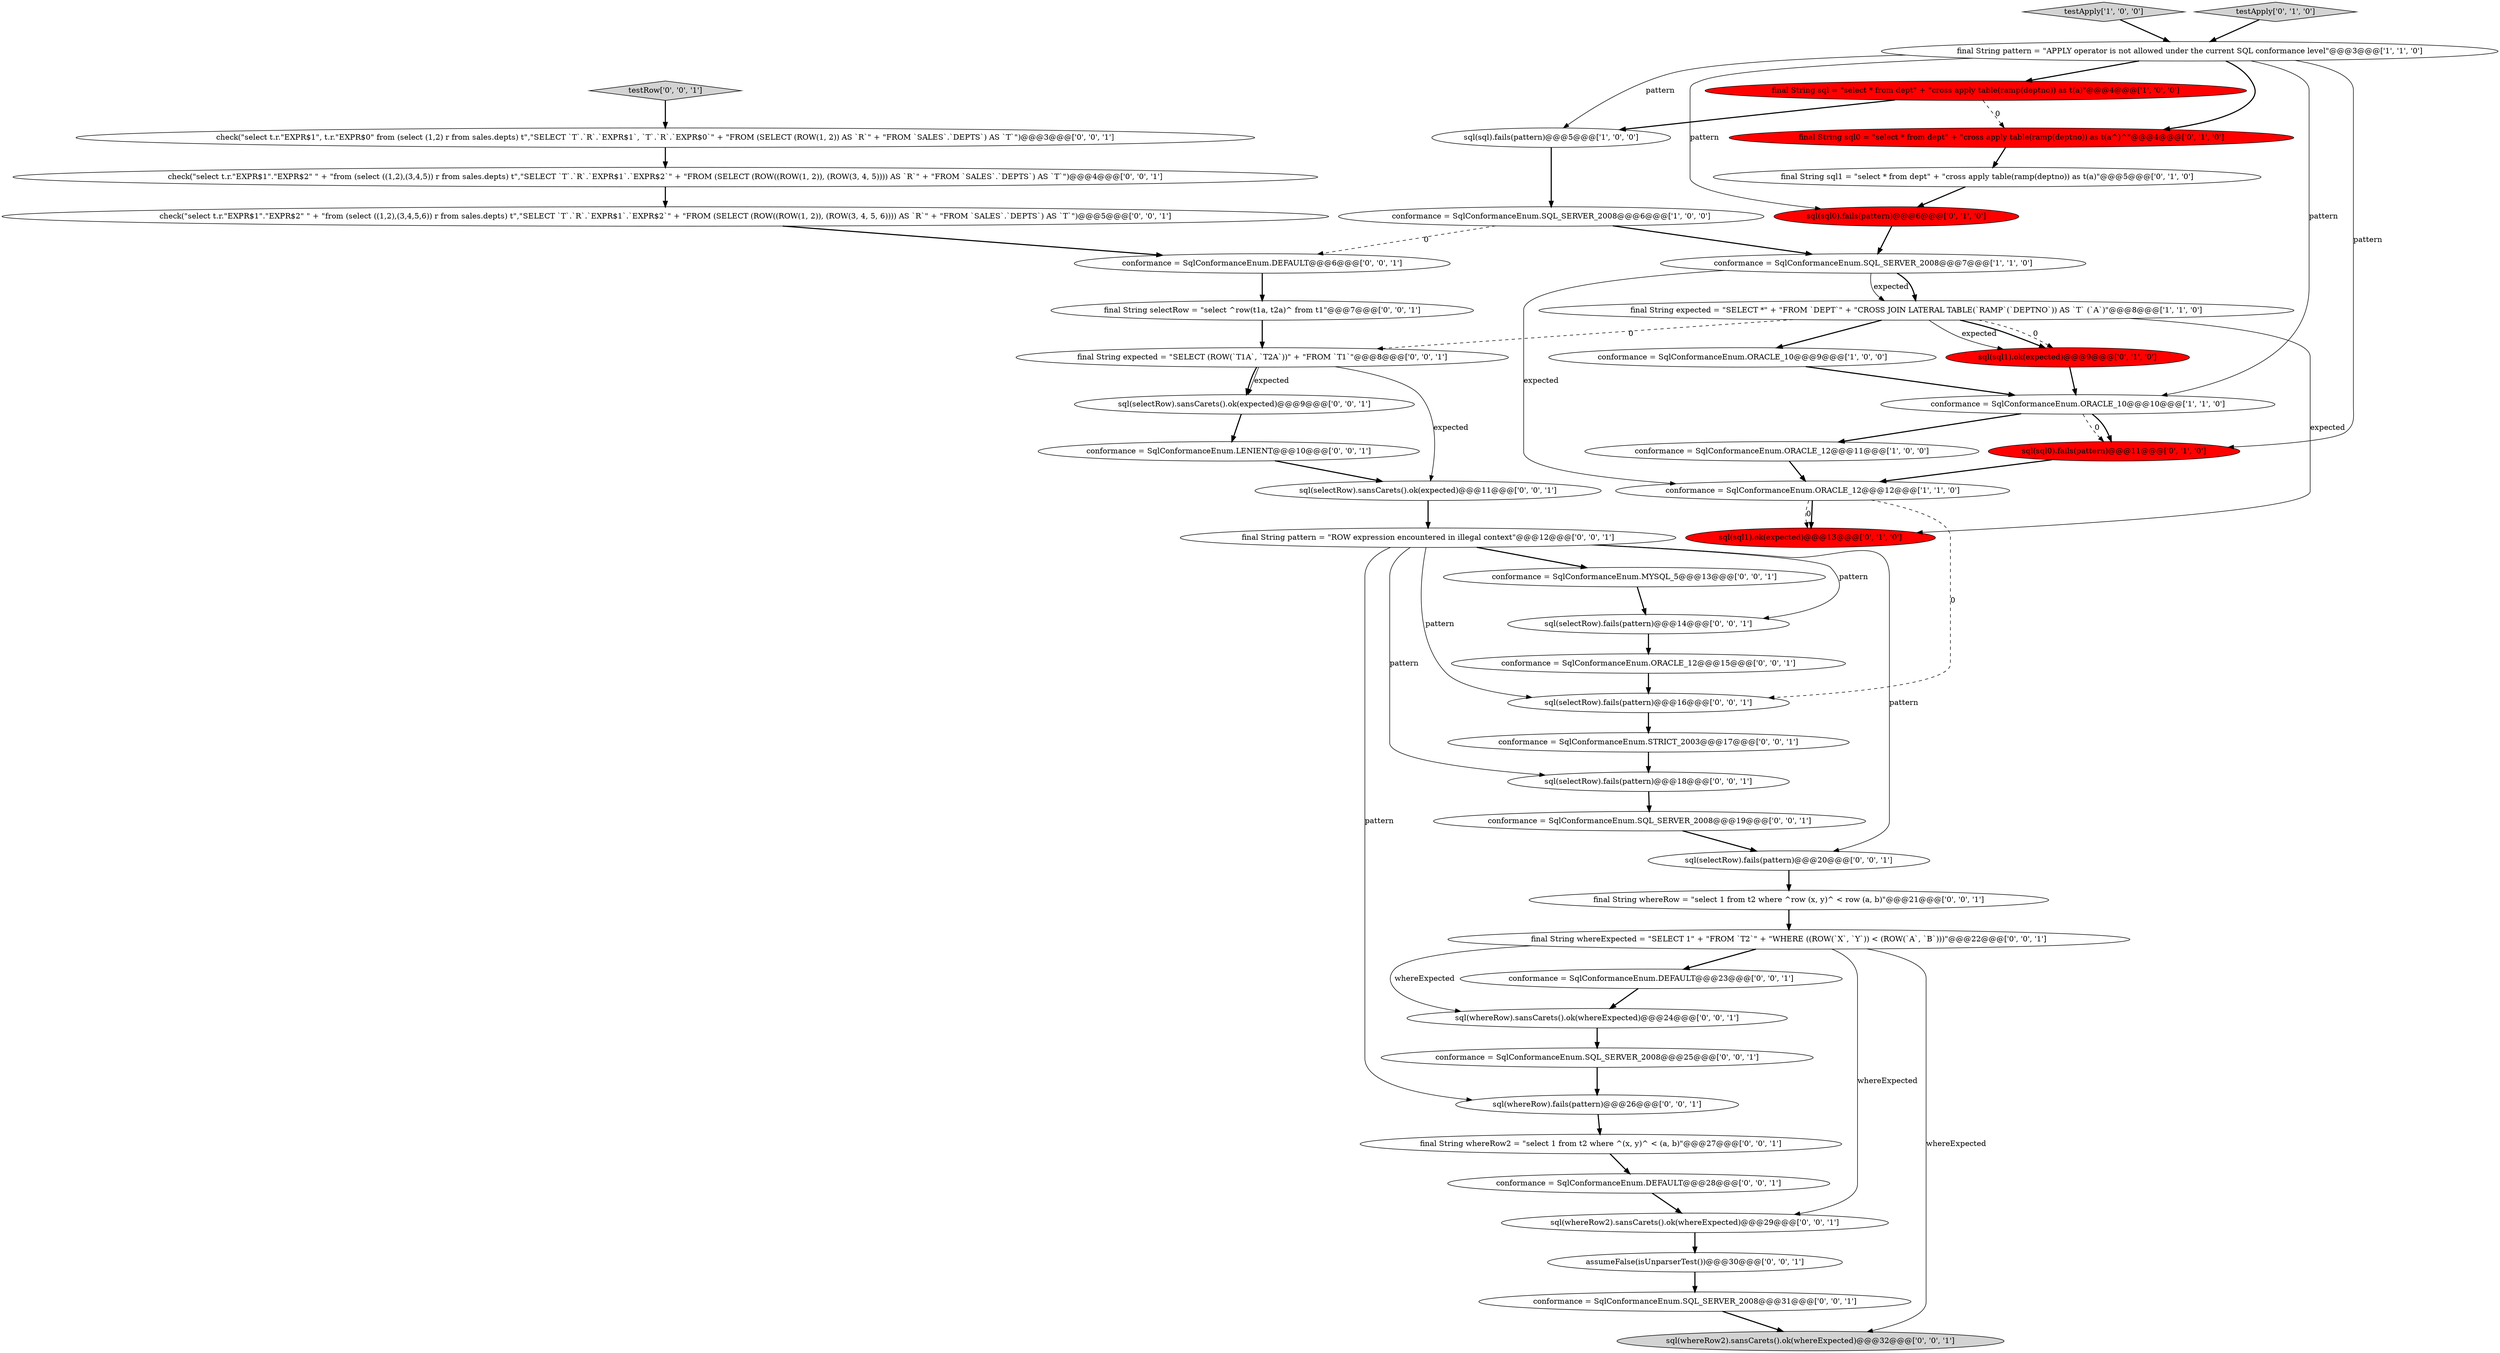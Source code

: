 digraph {
36 [style = filled, label = "conformance = SqlConformanceEnum.DEFAULT@@@6@@@['0', '0', '1']", fillcolor = white, shape = ellipse image = "AAA0AAABBB3BBB"];
8 [style = filled, label = "conformance = SqlConformanceEnum.SQL_SERVER_2008@@@7@@@['1', '1', '0']", fillcolor = white, shape = ellipse image = "AAA0AAABBB1BBB"];
28 [style = filled, label = "conformance = SqlConformanceEnum.STRICT_2003@@@17@@@['0', '0', '1']", fillcolor = white, shape = ellipse image = "AAA0AAABBB3BBB"];
40 [style = filled, label = "final String whereExpected = \"SELECT 1\" + \"FROM `T2`\" + \"WHERE ((ROW(`X`, `Y`)) < (ROW(`A`, `B`)))\"@@@22@@@['0', '0', '1']", fillcolor = white, shape = ellipse image = "AAA0AAABBB3BBB"];
38 [style = filled, label = "sql(selectRow).fails(pattern)@@@14@@@['0', '0', '1']", fillcolor = white, shape = ellipse image = "AAA0AAABBB3BBB"];
23 [style = filled, label = "sql(whereRow).fails(pattern)@@@26@@@['0', '0', '1']", fillcolor = white, shape = ellipse image = "AAA0AAABBB3BBB"];
25 [style = filled, label = "assumeFalse(isUnparserTest())@@@30@@@['0', '0', '1']", fillcolor = white, shape = ellipse image = "AAA0AAABBB3BBB"];
26 [style = filled, label = "final String selectRow = \"select ^row(t1a, t2a)^ from t1\"@@@7@@@['0', '0', '1']", fillcolor = white, shape = ellipse image = "AAA0AAABBB3BBB"];
37 [style = filled, label = "testRow['0', '0', '1']", fillcolor = lightgray, shape = diamond image = "AAA0AAABBB3BBB"];
30 [style = filled, label = "sql(selectRow).sansCarets().ok(expected)@@@9@@@['0', '0', '1']", fillcolor = white, shape = ellipse image = "AAA0AAABBB3BBB"];
32 [style = filled, label = "final String whereRow = \"select 1 from t2 where ^row (x, y)^ < row (a, b)\"@@@21@@@['0', '0', '1']", fillcolor = white, shape = ellipse image = "AAA0AAABBB3BBB"];
22 [style = filled, label = "sql(whereRow2).sansCarets().ok(whereExpected)@@@29@@@['0', '0', '1']", fillcolor = white, shape = ellipse image = "AAA0AAABBB3BBB"];
6 [style = filled, label = "conformance = SqlConformanceEnum.ORACLE_10@@@9@@@['1', '0', '0']", fillcolor = white, shape = ellipse image = "AAA0AAABBB1BBB"];
1 [style = filled, label = "conformance = SqlConformanceEnum.ORACLE_10@@@10@@@['1', '1', '0']", fillcolor = white, shape = ellipse image = "AAA0AAABBB1BBB"];
15 [style = filled, label = "sql(sql0).fails(pattern)@@@6@@@['0', '1', '0']", fillcolor = red, shape = ellipse image = "AAA1AAABBB2BBB"];
7 [style = filled, label = "conformance = SqlConformanceEnum.ORACLE_12@@@11@@@['1', '0', '0']", fillcolor = white, shape = ellipse image = "AAA0AAABBB1BBB"];
2 [style = filled, label = "final String pattern = \"APPLY operator is not allowed under the current SQL conformance level\"@@@3@@@['1', '1', '0']", fillcolor = white, shape = ellipse image = "AAA0AAABBB1BBB"];
4 [style = filled, label = "sql(sql).fails(pattern)@@@5@@@['1', '0', '0']", fillcolor = white, shape = ellipse image = "AAA0AAABBB1BBB"];
20 [style = filled, label = "final String expected = \"SELECT (ROW(`T1A`, `T2A`))\" + \"FROM `T1`\"@@@8@@@['0', '0', '1']", fillcolor = white, shape = ellipse image = "AAA0AAABBB3BBB"];
39 [style = filled, label = "conformance = SqlConformanceEnum.MYSQL_5@@@13@@@['0', '0', '1']", fillcolor = white, shape = ellipse image = "AAA0AAABBB3BBB"];
27 [style = filled, label = "conformance = SqlConformanceEnum.ORACLE_12@@@15@@@['0', '0', '1']", fillcolor = white, shape = ellipse image = "AAA0AAABBB3BBB"];
10 [style = filled, label = "conformance = SqlConformanceEnum.SQL_SERVER_2008@@@6@@@['1', '0', '0']", fillcolor = white, shape = ellipse image = "AAA0AAABBB1BBB"];
13 [style = filled, label = "sql(sql0).fails(pattern)@@@11@@@['0', '1', '0']", fillcolor = red, shape = ellipse image = "AAA1AAABBB2BBB"];
43 [style = filled, label = "conformance = SqlConformanceEnum.SQL_SERVER_2008@@@25@@@['0', '0', '1']", fillcolor = white, shape = ellipse image = "AAA0AAABBB3BBB"];
9 [style = filled, label = "conformance = SqlConformanceEnum.ORACLE_12@@@12@@@['1', '1', '0']", fillcolor = white, shape = ellipse image = "AAA0AAABBB1BBB"];
17 [style = filled, label = "sql(sql1).ok(expected)@@@9@@@['0', '1', '0']", fillcolor = red, shape = ellipse image = "AAA1AAABBB2BBB"];
45 [style = filled, label = "final String pattern = \"ROW expression encountered in illegal context\"@@@12@@@['0', '0', '1']", fillcolor = white, shape = ellipse image = "AAA0AAABBB3BBB"];
33 [style = filled, label = "sql(selectRow).fails(pattern)@@@20@@@['0', '0', '1']", fillcolor = white, shape = ellipse image = "AAA0AAABBB3BBB"];
19 [style = filled, label = "conformance = SqlConformanceEnum.DEFAULT@@@23@@@['0', '0', '1']", fillcolor = white, shape = ellipse image = "AAA0AAABBB3BBB"];
24 [style = filled, label = "sql(whereRow2).sansCarets().ok(whereExpected)@@@32@@@['0', '0', '1']", fillcolor = lightgray, shape = ellipse image = "AAA0AAABBB3BBB"];
47 [style = filled, label = "check(\"select t.r.\"EXPR$1\".\"EXPR$2\" \" + \"from (select ((1,2),(3,4,5,6)) r from sales.depts) t\",\"SELECT `T`.`R`.`EXPR$1`.`EXPR$2`\" + \"FROM (SELECT (ROW((ROW(1, 2)), (ROW(3, 4, 5, 6)))) AS `R`\" + \"FROM `SALES`.`DEPTS`) AS `T`\")@@@5@@@['0', '0', '1']", fillcolor = white, shape = ellipse image = "AAA0AAABBB3BBB"];
41 [style = filled, label = "check(\"select t.r.\"EXPR$1\".\"EXPR$2\" \" + \"from (select ((1,2),(3,4,5)) r from sales.depts) t\",\"SELECT `T`.`R`.`EXPR$1`.`EXPR$2`\" + \"FROM (SELECT (ROW((ROW(1, 2)), (ROW(3, 4, 5)))) AS `R`\" + \"FROM `SALES`.`DEPTS`) AS `T`\")@@@4@@@['0', '0', '1']", fillcolor = white, shape = ellipse image = "AAA0AAABBB3BBB"];
48 [style = filled, label = "sql(whereRow).sansCarets().ok(whereExpected)@@@24@@@['0', '0', '1']", fillcolor = white, shape = ellipse image = "AAA0AAABBB3BBB"];
16 [style = filled, label = "final String sql0 = \"select * from dept\" + \"cross apply table(ramp(deptno)) as t(a^)^\"@@@4@@@['0', '1', '0']", fillcolor = red, shape = ellipse image = "AAA1AAABBB2BBB"];
12 [style = filled, label = "sql(sql1).ok(expected)@@@13@@@['0', '1', '0']", fillcolor = red, shape = ellipse image = "AAA1AAABBB2BBB"];
31 [style = filled, label = "sql(selectRow).sansCarets().ok(expected)@@@11@@@['0', '0', '1']", fillcolor = white, shape = ellipse image = "AAA0AAABBB3BBB"];
46 [style = filled, label = "conformance = SqlConformanceEnum.SQL_SERVER_2008@@@31@@@['0', '0', '1']", fillcolor = white, shape = ellipse image = "AAA0AAABBB3BBB"];
42 [style = filled, label = "sql(selectRow).fails(pattern)@@@16@@@['0', '0', '1']", fillcolor = white, shape = ellipse image = "AAA0AAABBB3BBB"];
3 [style = filled, label = "testApply['1', '0', '0']", fillcolor = lightgray, shape = diamond image = "AAA0AAABBB1BBB"];
29 [style = filled, label = "check(\"select t.r.\"EXPR$1\", t.r.\"EXPR$0\" from (select (1,2) r from sales.depts) t\",\"SELECT `T`.`R`.`EXPR$1`, `T`.`R`.`EXPR$0`\" + \"FROM (SELECT (ROW(1, 2)) AS `R`\" + \"FROM `SALES`.`DEPTS`) AS `T`\")@@@3@@@['0', '0', '1']", fillcolor = white, shape = ellipse image = "AAA0AAABBB3BBB"];
35 [style = filled, label = "conformance = SqlConformanceEnum.LENIENT@@@10@@@['0', '0', '1']", fillcolor = white, shape = ellipse image = "AAA0AAABBB3BBB"];
0 [style = filled, label = "final String sql = \"select * from dept\" + \"cross apply table(ramp(deptno)) as t(a)\"@@@4@@@['1', '0', '0']", fillcolor = red, shape = ellipse image = "AAA1AAABBB1BBB"];
34 [style = filled, label = "final String whereRow2 = \"select 1 from t2 where ^(x, y)^ < (a, b)\"@@@27@@@['0', '0', '1']", fillcolor = white, shape = ellipse image = "AAA0AAABBB3BBB"];
11 [style = filled, label = "final String sql1 = \"select * from dept\" + \"cross apply table(ramp(deptno)) as t(a)\"@@@5@@@['0', '1', '0']", fillcolor = white, shape = ellipse image = "AAA0AAABBB2BBB"];
18 [style = filled, label = "sql(selectRow).fails(pattern)@@@18@@@['0', '0', '1']", fillcolor = white, shape = ellipse image = "AAA0AAABBB3BBB"];
44 [style = filled, label = "conformance = SqlConformanceEnum.SQL_SERVER_2008@@@19@@@['0', '0', '1']", fillcolor = white, shape = ellipse image = "AAA0AAABBB3BBB"];
14 [style = filled, label = "testApply['0', '1', '0']", fillcolor = lightgray, shape = diamond image = "AAA0AAABBB2BBB"];
5 [style = filled, label = "final String expected = \"SELECT *\" + \"FROM `DEPT`\" + \"CROSS JOIN LATERAL TABLE(`RAMP`(`DEPTNO`)) AS `T` (`A`)\"@@@8@@@['1', '1', '0']", fillcolor = white, shape = ellipse image = "AAA0AAABBB1BBB"];
21 [style = filled, label = "conformance = SqlConformanceEnum.DEFAULT@@@28@@@['0', '0', '1']", fillcolor = white, shape = ellipse image = "AAA0AAABBB3BBB"];
4->10 [style = bold, label=""];
35->31 [style = bold, label=""];
22->25 [style = bold, label=""];
5->17 [style = solid, label="expected"];
40->22 [style = solid, label="whereExpected"];
45->33 [style = solid, label="pattern"];
16->11 [style = bold, label=""];
28->18 [style = bold, label=""];
19->48 [style = bold, label=""];
17->1 [style = bold, label=""];
45->38 [style = solid, label="pattern"];
9->42 [style = dashed, label="0"];
2->15 [style = solid, label="pattern"];
10->36 [style = dashed, label="0"];
2->13 [style = solid, label="pattern"];
29->41 [style = bold, label=""];
46->24 [style = bold, label=""];
0->16 [style = dashed, label="0"];
44->33 [style = bold, label=""];
37->29 [style = bold, label=""];
38->27 [style = bold, label=""];
40->19 [style = bold, label=""];
45->18 [style = solid, label="pattern"];
2->4 [style = solid, label="pattern"];
36->26 [style = bold, label=""];
25->46 [style = bold, label=""];
5->17 [style = bold, label=""];
1->7 [style = bold, label=""];
1->13 [style = bold, label=""];
43->23 [style = bold, label=""];
20->31 [style = solid, label="expected"];
11->15 [style = bold, label=""];
20->30 [style = solid, label="expected"];
5->20 [style = dashed, label="0"];
27->42 [style = bold, label=""];
1->13 [style = dashed, label="0"];
40->48 [style = solid, label="whereExpected"];
7->9 [style = bold, label=""];
6->1 [style = bold, label=""];
8->5 [style = solid, label="expected"];
5->12 [style = solid, label="expected"];
2->0 [style = bold, label=""];
18->44 [style = bold, label=""];
45->42 [style = solid, label="pattern"];
30->35 [style = bold, label=""];
5->6 [style = bold, label=""];
8->5 [style = bold, label=""];
10->8 [style = bold, label=""];
3->2 [style = bold, label=""];
5->17 [style = dashed, label="0"];
0->4 [style = bold, label=""];
48->43 [style = bold, label=""];
21->22 [style = bold, label=""];
32->40 [style = bold, label=""];
40->24 [style = solid, label="whereExpected"];
39->38 [style = bold, label=""];
23->34 [style = bold, label=""];
33->32 [style = bold, label=""];
14->2 [style = bold, label=""];
9->12 [style = dashed, label="0"];
13->9 [style = bold, label=""];
9->12 [style = bold, label=""];
41->47 [style = bold, label=""];
42->28 [style = bold, label=""];
2->1 [style = solid, label="pattern"];
20->30 [style = bold, label=""];
45->23 [style = solid, label="pattern"];
31->45 [style = bold, label=""];
47->36 [style = bold, label=""];
15->8 [style = bold, label=""];
34->21 [style = bold, label=""];
26->20 [style = bold, label=""];
45->39 [style = bold, label=""];
8->9 [style = solid, label="expected"];
2->16 [style = bold, label=""];
}
